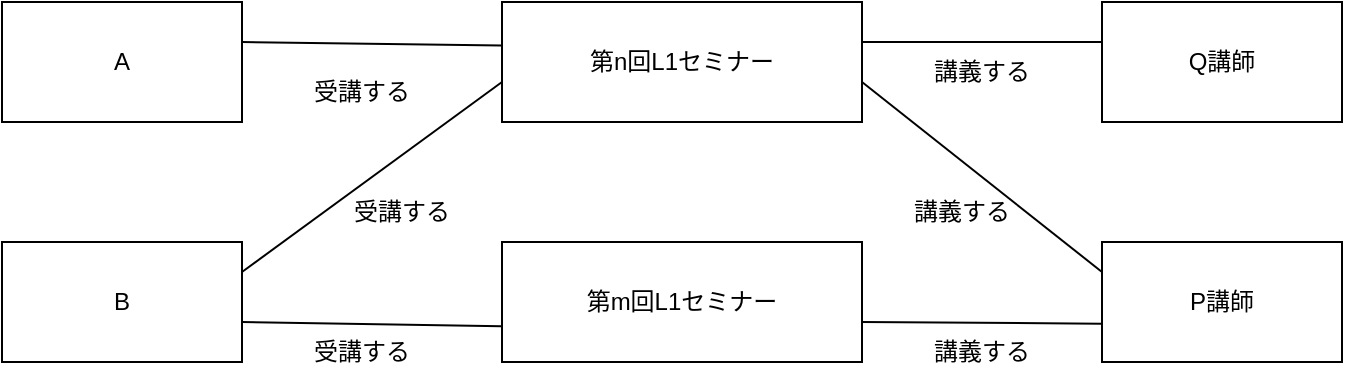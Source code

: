 <mxfile version="21.5.2" type="device">
  <diagram name="ページ1" id="9ATg9WZ0ROGsVgX8xcEM">
    <mxGraphModel dx="880" dy="444" grid="1" gridSize="10" guides="1" tooltips="1" connect="1" arrows="1" fold="1" page="1" pageScale="1" pageWidth="827" pageHeight="1169" math="0" shadow="0">
      <root>
        <mxCell id="0" />
        <mxCell id="1" parent="0" />
        <mxCell id="f5FzRZK3LOiGx8u_OkfJ-189" value="A" style="rounded=0;whiteSpace=wrap;html=1;" vertex="1" parent="1">
          <mxGeometry x="90" y="170" width="120" height="60" as="geometry" />
        </mxCell>
        <mxCell id="f5FzRZK3LOiGx8u_OkfJ-190" value="B" style="rounded=0;whiteSpace=wrap;html=1;" vertex="1" parent="1">
          <mxGeometry x="90" y="290" width="120" height="60" as="geometry" />
        </mxCell>
        <mxCell id="f5FzRZK3LOiGx8u_OkfJ-191" value="第n回L1セミナー" style="rounded=0;whiteSpace=wrap;html=1;" vertex="1" parent="1">
          <mxGeometry x="340" y="170" width="180" height="60" as="geometry" />
        </mxCell>
        <mxCell id="f5FzRZK3LOiGx8u_OkfJ-192" value="第m回L1セミナー" style="rounded=0;whiteSpace=wrap;html=1;" vertex="1" parent="1">
          <mxGeometry x="340" y="290" width="180" height="60" as="geometry" />
        </mxCell>
        <mxCell id="f5FzRZK3LOiGx8u_OkfJ-193" value="Q講師" style="rounded=0;whiteSpace=wrap;html=1;" vertex="1" parent="1">
          <mxGeometry x="640" y="170" width="120" height="60" as="geometry" />
        </mxCell>
        <mxCell id="f5FzRZK3LOiGx8u_OkfJ-194" value="P講師" style="rounded=0;whiteSpace=wrap;html=1;" vertex="1" parent="1">
          <mxGeometry x="640" y="290" width="120" height="60" as="geometry" />
        </mxCell>
        <mxCell id="f5FzRZK3LOiGx8u_OkfJ-195" value="" style="endArrow=none;html=1;rounded=0;entryX=-0.001;entryY=0.362;entryDx=0;entryDy=0;entryPerimeter=0;" edge="1" parent="1" target="f5FzRZK3LOiGx8u_OkfJ-191">
          <mxGeometry width="50" height="50" relative="1" as="geometry">
            <mxPoint x="210" y="190" as="sourcePoint" />
            <mxPoint x="260" y="140" as="targetPoint" />
          </mxGeometry>
        </mxCell>
        <mxCell id="f5FzRZK3LOiGx8u_OkfJ-196" value="" style="endArrow=none;html=1;rounded=0;exitX=1;exitY=0.25;exitDx=0;exitDy=0;" edge="1" parent="1" source="f5FzRZK3LOiGx8u_OkfJ-190">
          <mxGeometry width="50" height="50" relative="1" as="geometry">
            <mxPoint x="290" y="260" as="sourcePoint" />
            <mxPoint x="340" y="210" as="targetPoint" />
          </mxGeometry>
        </mxCell>
        <mxCell id="f5FzRZK3LOiGx8u_OkfJ-197" value="" style="endArrow=none;html=1;rounded=0;entryX=-0.001;entryY=0.868;entryDx=0;entryDy=0;entryPerimeter=0;" edge="1" parent="1">
          <mxGeometry width="50" height="50" relative="1" as="geometry">
            <mxPoint x="210" y="330" as="sourcePoint" />
            <mxPoint x="339.82" y="332.08" as="targetPoint" />
          </mxGeometry>
        </mxCell>
        <mxCell id="f5FzRZK3LOiGx8u_OkfJ-198" value="" style="endArrow=none;html=1;rounded=0;" edge="1" parent="1">
          <mxGeometry width="50" height="50" relative="1" as="geometry">
            <mxPoint x="520" y="190" as="sourcePoint" />
            <mxPoint x="640" y="190" as="targetPoint" />
          </mxGeometry>
        </mxCell>
        <mxCell id="f5FzRZK3LOiGx8u_OkfJ-199" value="" style="endArrow=none;html=1;rounded=0;entryX=0;entryY=0.25;entryDx=0;entryDy=0;" edge="1" parent="1" target="f5FzRZK3LOiGx8u_OkfJ-194">
          <mxGeometry width="50" height="50" relative="1" as="geometry">
            <mxPoint x="520" y="210" as="sourcePoint" />
            <mxPoint x="570" y="160" as="targetPoint" />
          </mxGeometry>
        </mxCell>
        <mxCell id="f5FzRZK3LOiGx8u_OkfJ-200" value="" style="endArrow=none;html=1;rounded=0;entryX=0.004;entryY=0.847;entryDx=0;entryDy=0;entryPerimeter=0;" edge="1" parent="1">
          <mxGeometry width="50" height="50" relative="1" as="geometry">
            <mxPoint x="519.52" y="330" as="sourcePoint" />
            <mxPoint x="640.0" y="330.82" as="targetPoint" />
          </mxGeometry>
        </mxCell>
        <mxCell id="f5FzRZK3LOiGx8u_OkfJ-201" value="受講する" style="text;html=1;strokeColor=none;fillColor=none;align=center;verticalAlign=middle;whiteSpace=wrap;rounded=0;" vertex="1" parent="1">
          <mxGeometry x="240" y="200" width="60" height="30" as="geometry" />
        </mxCell>
        <mxCell id="f5FzRZK3LOiGx8u_OkfJ-202" value="受講する" style="text;html=1;strokeColor=none;fillColor=none;align=center;verticalAlign=middle;whiteSpace=wrap;rounded=0;" vertex="1" parent="1">
          <mxGeometry x="260" y="260" width="60" height="30" as="geometry" />
        </mxCell>
        <mxCell id="f5FzRZK3LOiGx8u_OkfJ-203" value="受講する" style="text;html=1;strokeColor=none;fillColor=none;align=center;verticalAlign=middle;whiteSpace=wrap;rounded=0;" vertex="1" parent="1">
          <mxGeometry x="240" y="330" width="60" height="30" as="geometry" />
        </mxCell>
        <mxCell id="f5FzRZK3LOiGx8u_OkfJ-204" value="講義する" style="text;html=1;strokeColor=none;fillColor=none;align=center;verticalAlign=middle;whiteSpace=wrap;rounded=0;" vertex="1" parent="1">
          <mxGeometry x="550" y="190" width="60" height="30" as="geometry" />
        </mxCell>
        <mxCell id="f5FzRZK3LOiGx8u_OkfJ-205" value="講義する" style="text;html=1;strokeColor=none;fillColor=none;align=center;verticalAlign=middle;whiteSpace=wrap;rounded=0;" vertex="1" parent="1">
          <mxGeometry x="540" y="260" width="60" height="30" as="geometry" />
        </mxCell>
        <mxCell id="f5FzRZK3LOiGx8u_OkfJ-206" value="講義する" style="text;html=1;strokeColor=none;fillColor=none;align=center;verticalAlign=middle;whiteSpace=wrap;rounded=0;" vertex="1" parent="1">
          <mxGeometry x="550" y="330" width="60" height="30" as="geometry" />
        </mxCell>
      </root>
    </mxGraphModel>
  </diagram>
</mxfile>
